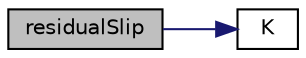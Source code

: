 digraph "residualSlip"
{
  bgcolor="transparent";
  edge [fontname="Helvetica",fontsize="10",labelfontname="Helvetica",labelfontsize="10"];
  node [fontname="Helvetica",fontsize="10",shape=record];
  rankdir="LR";
  Node28 [label="residualSlip",height=0.2,width=0.4,color="black", fillcolor="grey75", style="filled", fontcolor="black"];
  Node28 -> Node29 [color="midnightblue",fontsize="10",style="solid",fontname="Helvetica"];
  Node29 [label="K",height=0.2,width=0.4,color="black",URL="$a33089.html#a123a2f0759e7cd4e8d0092806b4b71b0",tooltip="Return the drag coefficient K. "];
}
